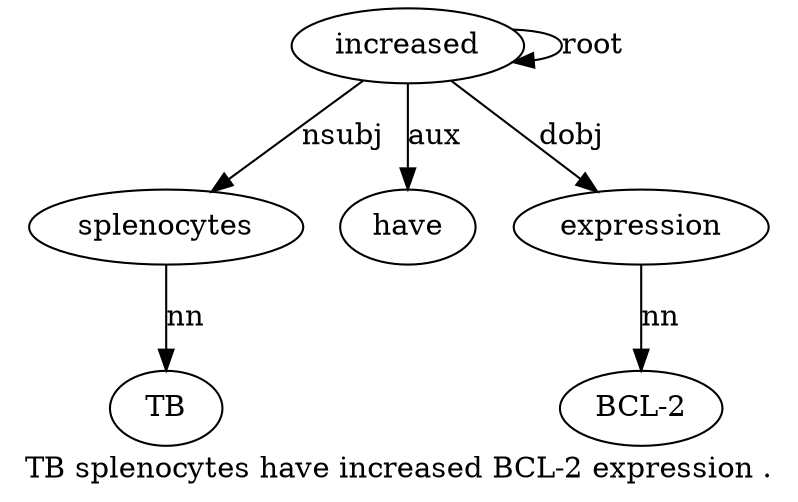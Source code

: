 digraph "TB splenocytes have increased BCL-2 expression ." {
label="TB splenocytes have increased BCL-2 expression .";
splenocytes2 [style=filled, fillcolor=white, label=splenocytes];
TB1 [style=filled, fillcolor=white, label=TB];
splenocytes2 -> TB1  [label=nn];
increased4 [style=filled, fillcolor=white, label=increased];
increased4 -> splenocytes2  [label=nsubj];
have3 [style=filled, fillcolor=white, label=have];
increased4 -> have3  [label=aux];
increased4 -> increased4  [label=root];
expression6 [style=filled, fillcolor=white, label=expression];
"BCL-25" [style=filled, fillcolor=white, label="BCL-2"];
expression6 -> "BCL-25"  [label=nn];
increased4 -> expression6  [label=dobj];
}
